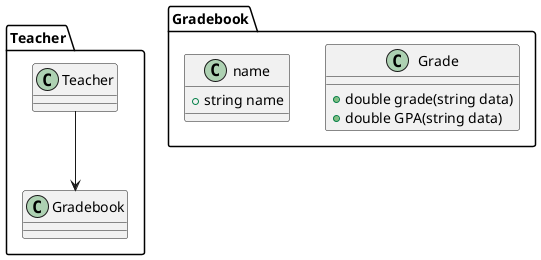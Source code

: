 @startuml classDiagram
package Teacher {
    Teacher --> Gradebook
}

package  Gradebook {

    class Grade {
        + double grade(string data)
        + double GPA(string data)
    }

    class name {
        + string name
    }

}

@enduml